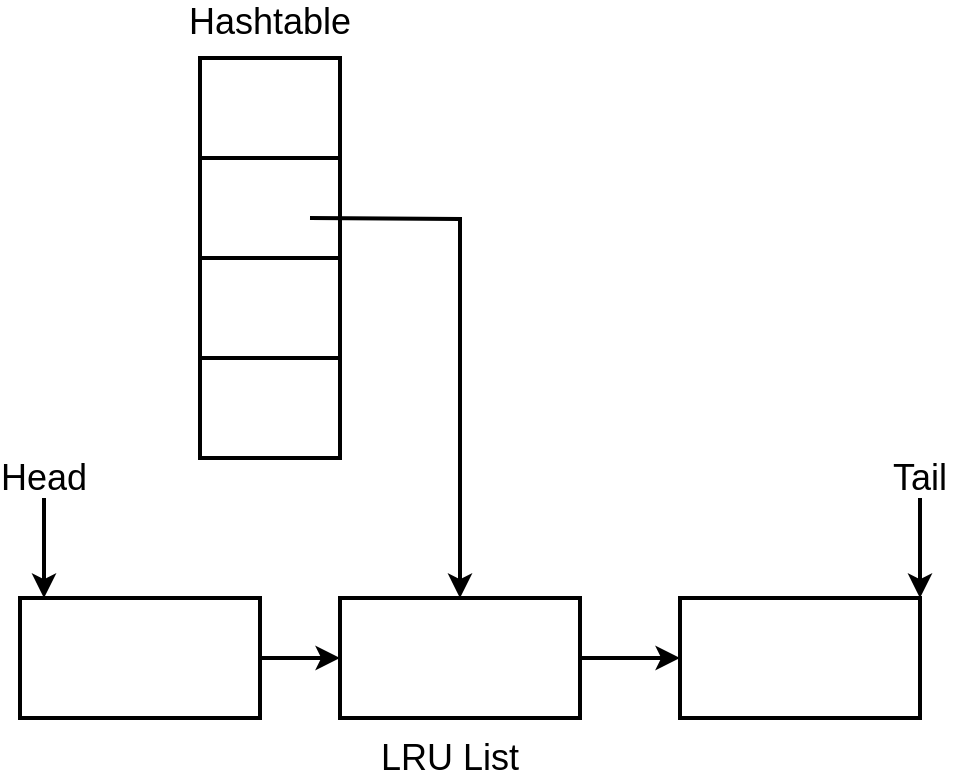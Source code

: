 <mxfile version="14.6.11" type="github">
  <diagram id="3lkcZplmkiBtZA0ICGr5" name="Page-1">
    <mxGraphModel dx="1350" dy="810" grid="1" gridSize="10" guides="1" tooltips="1" connect="1" arrows="1" fold="1" page="1" pageScale="1" pageWidth="827" pageHeight="1169" math="0" shadow="0">
      <root>
        <mxCell id="0" />
        <mxCell id="1" parent="0" />
        <mxCell id="kCLPto10Mg7Tokv_uA4M-14" style="edgeStyle=orthogonalEdgeStyle;rounded=0;orthogonalLoop=1;jettySize=auto;html=1;exitX=1;exitY=0.5;exitDx=0;exitDy=0;entryX=0;entryY=0.5;entryDx=0;entryDy=0;strokeWidth=2;" edge="1" parent="1" source="kCLPto10Mg7Tokv_uA4M-2" target="kCLPto10Mg7Tokv_uA4M-3">
          <mxGeometry relative="1" as="geometry" />
        </mxCell>
        <mxCell id="kCLPto10Mg7Tokv_uA4M-2" value="" style="rounded=0;whiteSpace=wrap;html=1;strokeWidth=2;" vertex="1" parent="1">
          <mxGeometry x="230" y="380" width="120" height="60" as="geometry" />
        </mxCell>
        <mxCell id="kCLPto10Mg7Tokv_uA4M-15" style="edgeStyle=orthogonalEdgeStyle;rounded=0;orthogonalLoop=1;jettySize=auto;html=1;entryX=0;entryY=0.5;entryDx=0;entryDy=0;strokeWidth=2;" edge="1" parent="1" source="kCLPto10Mg7Tokv_uA4M-3" target="kCLPto10Mg7Tokv_uA4M-4">
          <mxGeometry relative="1" as="geometry" />
        </mxCell>
        <mxCell id="kCLPto10Mg7Tokv_uA4M-3" value="" style="rounded=0;whiteSpace=wrap;html=1;strokeWidth=2;" vertex="1" parent="1">
          <mxGeometry x="390" y="380" width="120" height="60" as="geometry" />
        </mxCell>
        <mxCell id="kCLPto10Mg7Tokv_uA4M-4" value="" style="rounded=0;whiteSpace=wrap;html=1;strokeWidth=2;perimeterSpacing=0;" vertex="1" parent="1">
          <mxGeometry x="560" y="380" width="120" height="60" as="geometry" />
        </mxCell>
        <mxCell id="kCLPto10Mg7Tokv_uA4M-5" value="" style="shape=table;html=1;whiteSpace=wrap;startSize=0;container=1;collapsible=0;childLayout=tableLayout;strokeWidth=2;" vertex="1" parent="1">
          <mxGeometry x="320" y="110" width="70" height="200" as="geometry" />
        </mxCell>
        <mxCell id="kCLPto10Mg7Tokv_uA4M-6" value="" style="shape=partialRectangle;html=1;whiteSpace=wrap;collapsible=0;dropTarget=0;pointerEvents=0;fillColor=none;top=0;left=0;bottom=0;right=0;points=[[0,0.5],[1,0.5]];portConstraint=eastwest;strokeWidth=2;" vertex="1" parent="kCLPto10Mg7Tokv_uA4M-5">
          <mxGeometry width="70" height="50" as="geometry" />
        </mxCell>
        <mxCell id="kCLPto10Mg7Tokv_uA4M-7" value="" style="shape=partialRectangle;html=1;whiteSpace=wrap;connectable=0;overflow=hidden;top=0;left=0;bottom=0;right=0;strokeWidth=2;fillColor=none;" vertex="1" parent="kCLPto10Mg7Tokv_uA4M-6">
          <mxGeometry width="70" height="50" as="geometry" />
        </mxCell>
        <mxCell id="kCLPto10Mg7Tokv_uA4M-8" value="" style="shape=partialRectangle;html=1;whiteSpace=wrap;collapsible=0;dropTarget=0;pointerEvents=0;fillColor=none;top=0;left=0;bottom=0;right=0;points=[[0,0.5],[1,0.5]];portConstraint=eastwest;" vertex="1" parent="kCLPto10Mg7Tokv_uA4M-5">
          <mxGeometry y="50" width="70" height="50" as="geometry" />
        </mxCell>
        <mxCell id="kCLPto10Mg7Tokv_uA4M-9" value="" style="shape=partialRectangle;html=1;whiteSpace=wrap;connectable=0;overflow=hidden;fillColor=none;top=0;left=0;bottom=0;right=0;strokeWidth=2;" vertex="1" parent="kCLPto10Mg7Tokv_uA4M-8">
          <mxGeometry width="70" height="50" as="geometry" />
        </mxCell>
        <mxCell id="kCLPto10Mg7Tokv_uA4M-10" value="" style="shape=partialRectangle;html=1;whiteSpace=wrap;collapsible=0;dropTarget=0;pointerEvents=0;fillColor=none;top=0;left=0;bottom=0;right=0;points=[[0,0.5],[1,0.5]];portConstraint=eastwest;" vertex="1" parent="kCLPto10Mg7Tokv_uA4M-5">
          <mxGeometry y="100" width="70" height="50" as="geometry" />
        </mxCell>
        <mxCell id="kCLPto10Mg7Tokv_uA4M-11" value="" style="shape=partialRectangle;html=1;whiteSpace=wrap;connectable=0;overflow=hidden;fillColor=none;top=0;left=0;bottom=0;right=0;" vertex="1" parent="kCLPto10Mg7Tokv_uA4M-10">
          <mxGeometry width="70" height="50" as="geometry" />
        </mxCell>
        <mxCell id="kCLPto10Mg7Tokv_uA4M-12" value="" style="shape=partialRectangle;html=1;whiteSpace=wrap;collapsible=0;dropTarget=0;pointerEvents=0;fillColor=none;top=0;left=0;bottom=0;right=0;points=[[0,0.5],[1,0.5]];portConstraint=eastwest;" vertex="1" parent="kCLPto10Mg7Tokv_uA4M-5">
          <mxGeometry y="150" width="70" height="50" as="geometry" />
        </mxCell>
        <mxCell id="kCLPto10Mg7Tokv_uA4M-13" value="" style="shape=partialRectangle;html=1;whiteSpace=wrap;connectable=0;overflow=hidden;fillColor=none;top=0;left=0;bottom=0;right=0;" vertex="1" parent="kCLPto10Mg7Tokv_uA4M-12">
          <mxGeometry width="70" height="50" as="geometry" />
        </mxCell>
        <mxCell id="kCLPto10Mg7Tokv_uA4M-17" style="edgeStyle=orthogonalEdgeStyle;rounded=0;orthogonalLoop=1;jettySize=auto;html=1;exitX=0.5;exitY=1;exitDx=0;exitDy=0;entryX=0.1;entryY=0;entryDx=0;entryDy=0;entryPerimeter=0;strokeWidth=2;" edge="1" parent="1" source="kCLPto10Mg7Tokv_uA4M-16" target="kCLPto10Mg7Tokv_uA4M-2">
          <mxGeometry relative="1" as="geometry" />
        </mxCell>
        <mxCell id="kCLPto10Mg7Tokv_uA4M-16" value="Head" style="text;html=1;strokeColor=none;fillColor=none;align=center;verticalAlign=middle;whiteSpace=wrap;rounded=0;fontSize=18;" vertex="1" parent="1">
          <mxGeometry x="222" y="310" width="40" height="20" as="geometry" />
        </mxCell>
        <mxCell id="kCLPto10Mg7Tokv_uA4M-19" style="edgeStyle=orthogonalEdgeStyle;rounded=0;orthogonalLoop=1;jettySize=auto;html=1;entryX=1;entryY=0;entryDx=0;entryDy=0;strokeWidth=2;" edge="1" parent="1" source="kCLPto10Mg7Tokv_uA4M-18" target="kCLPto10Mg7Tokv_uA4M-4">
          <mxGeometry relative="1" as="geometry" />
        </mxCell>
        <mxCell id="kCLPto10Mg7Tokv_uA4M-18" value="Tail" style="text;html=1;strokeColor=none;fillColor=none;align=center;verticalAlign=middle;whiteSpace=wrap;rounded=0;fontSize=18;" vertex="1" parent="1">
          <mxGeometry x="660" y="310" width="40" height="20" as="geometry" />
        </mxCell>
        <mxCell id="kCLPto10Mg7Tokv_uA4M-25" style="edgeStyle=orthogonalEdgeStyle;rounded=0;orthogonalLoop=1;jettySize=auto;html=1;strokeWidth=2;" edge="1" parent="1" target="kCLPto10Mg7Tokv_uA4M-3">
          <mxGeometry relative="1" as="geometry">
            <mxPoint x="375" y="190" as="sourcePoint" />
          </mxGeometry>
        </mxCell>
        <mxCell id="kCLPto10Mg7Tokv_uA4M-26" value="Hashtable" style="text;html=1;strokeColor=none;fillColor=none;align=center;verticalAlign=middle;whiteSpace=wrap;rounded=0;fontSize=18;" vertex="1" parent="1">
          <mxGeometry x="310" y="82" width="90" height="20" as="geometry" />
        </mxCell>
        <mxCell id="kCLPto10Mg7Tokv_uA4M-27" value="LRU List" style="text;html=1;strokeColor=none;fillColor=none;align=center;verticalAlign=middle;whiteSpace=wrap;rounded=0;fontSize=18;" vertex="1" parent="1">
          <mxGeometry x="390" y="450" width="110" height="20" as="geometry" />
        </mxCell>
      </root>
    </mxGraphModel>
  </diagram>
</mxfile>
